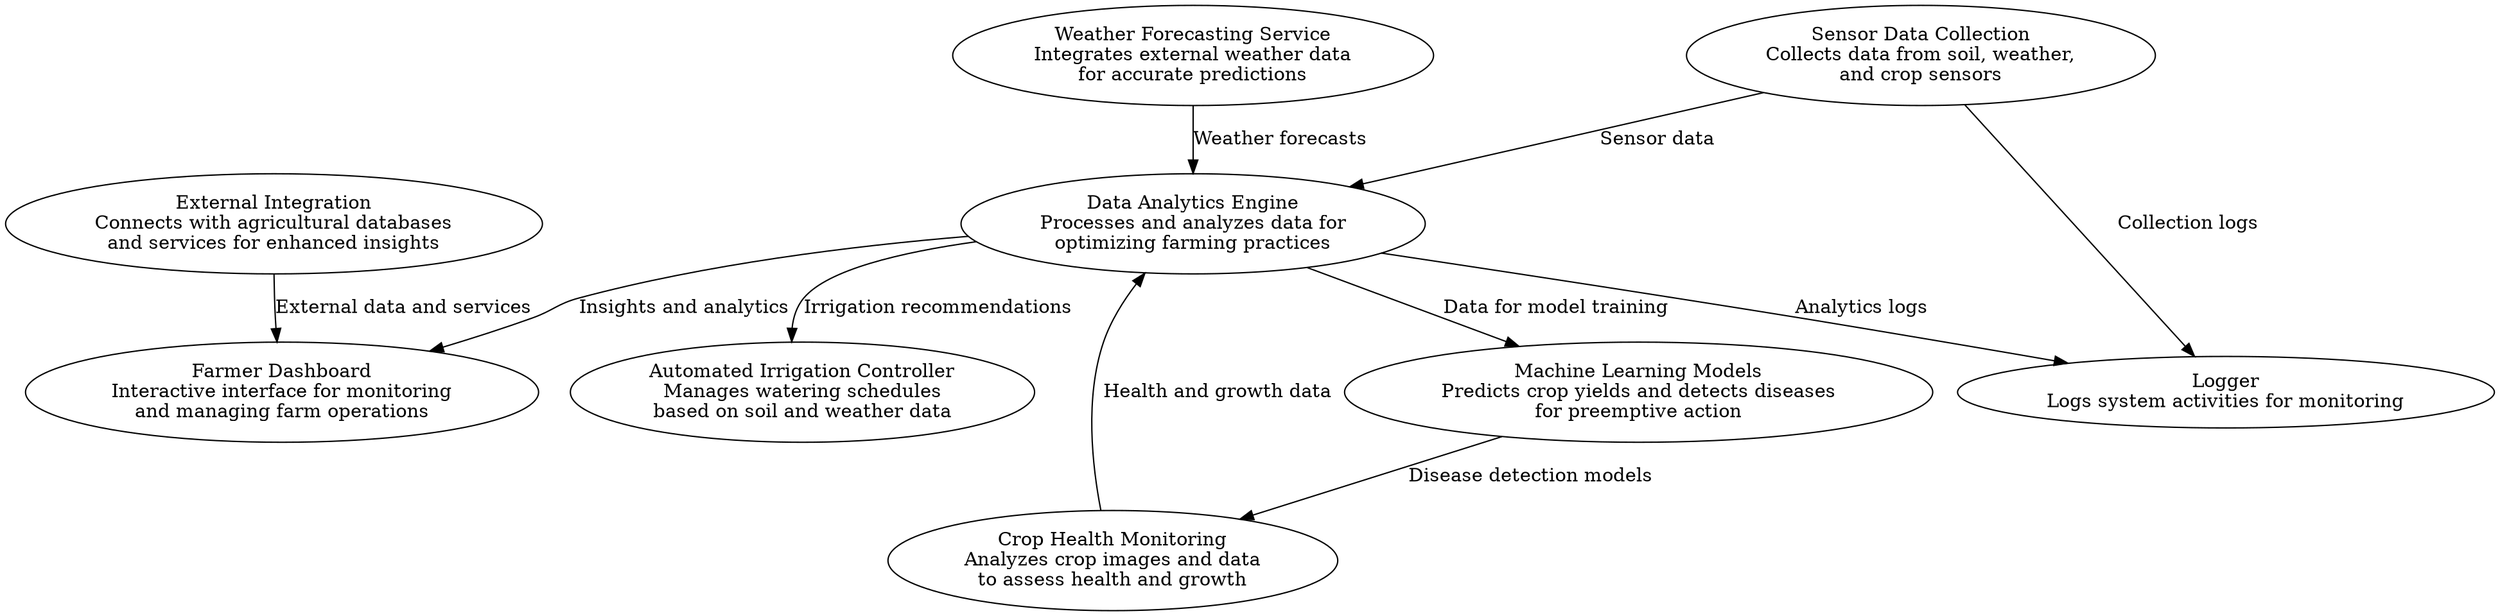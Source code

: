 digraph SmartAgricultureManagement {
   
    SensorDataCollection [label="Sensor Data Collection\nCollects data from soil, weather,\nand crop sensors"];
    WeatherForecasting [label="Weather Forecasting Service\nIntegrates external weather data\nfor accurate predictions"];
    CropHealthMonitoring [label="Crop Health Monitoring\nAnalyzes crop images and data\nto assess health and growth"];
    AutomatedIrrigation [label="Automated Irrigation Controller\nManages watering schedules\nbased on soil and weather data"];
    DataAnalyticsEngine [label="Data Analytics Engine\nProcesses and analyzes data for\noptimizing farming practices"];
    FarmerDashboard [label="Farmer Dashboard\nInteractive interface for monitoring\nand managing farm operations"];
    MachineLearningModels [label="Machine Learning Models\nPredicts crop yields and detects diseases\nfor preemptive action"];
    ExternalIntegration [label="External Integration\nConnects with agricultural databases\nand services for enhanced insights"];
    Logger [label="Logger\nLogs system activities for monitoring"];

    SensorDataCollection -> DataAnalyticsEngine [label="Sensor data"];
    WeatherForecasting -> DataAnalyticsEngine [label="Weather forecasts"];
    CropHealthMonitoring -> DataAnalyticsEngine [label="Health and growth data"];
    DataAnalyticsEngine -> AutomatedIrrigation [label="Irrigation recommendations"];
    DataAnalyticsEngine -> FarmerDashboard [label="Insights and analytics"];
    MachineLearningModels -> CropHealthMonitoring [label="Disease detection models"];
    DataAnalyticsEngine -> MachineLearningModels [label="Data for model training"];
    ExternalIntegration -> FarmerDashboard [label="External data and services"];
    SensorDataCollection -> Logger [label="Collection logs"];
    DataAnalyticsEngine -> Logger [label="Analytics logs"];

    // Styling
    edge [color=blue];
    node [style=filled, color=lightgrey];
}

